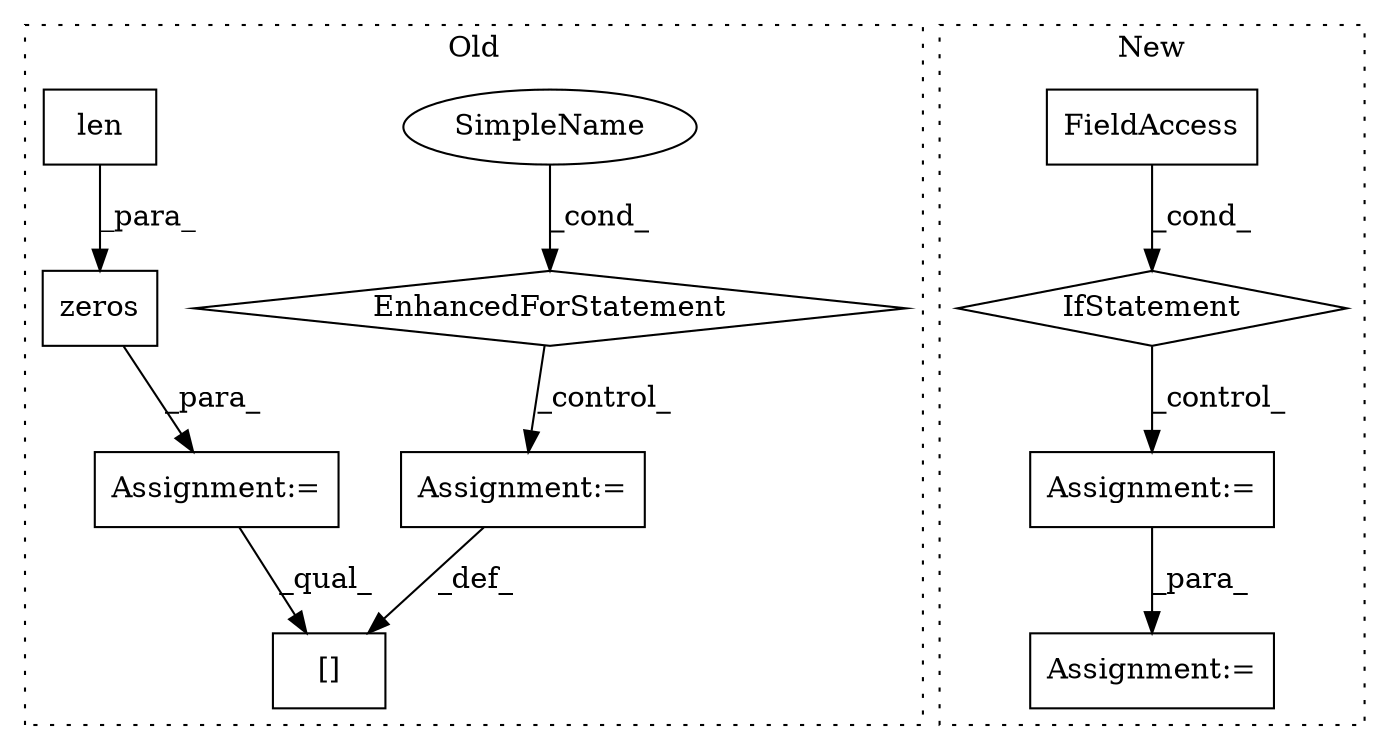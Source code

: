 digraph G {
subgraph cluster0 {
1 [label="zeros" a="32" s="1338,1365" l="6,1" shape="box"];
3 [label="Assignment:=" a="7" s="1331" l="1" shape="box"];
4 [label="[]" a="2" s="1517,1523" l="4,1" shape="box"];
5 [label="Assignment:=" a="7" s="1524" l="1" shape="box"];
6 [label="EnhancedForStatement" a="70" s="1416,1507" l="64,2" shape="diamond"];
7 [label="SimpleName" a="42" s="1484" l="1" shape="ellipse"];
10 [label="len" a="32" s="1309,1321" l="4,1" shape="box"];
label = "Old";
style="dotted";
}
subgraph cluster1 {
2 [label="IfStatement" a="25" s="2110,2141" l="4,2" shape="diamond"];
8 [label="Assignment:=" a="7" s="2427" l="1" shape="box"];
9 [label="Assignment:=" a="7" s="2906" l="1" shape="box"];
11 [label="FieldAccess" a="22" s="2114" l="27" shape="box"];
label = "New";
style="dotted";
}
1 -> 3 [label="_para_"];
2 -> 8 [label="_control_"];
3 -> 4 [label="_qual_"];
5 -> 4 [label="_def_"];
6 -> 5 [label="_control_"];
7 -> 6 [label="_cond_"];
8 -> 9 [label="_para_"];
10 -> 1 [label="_para_"];
11 -> 2 [label="_cond_"];
}